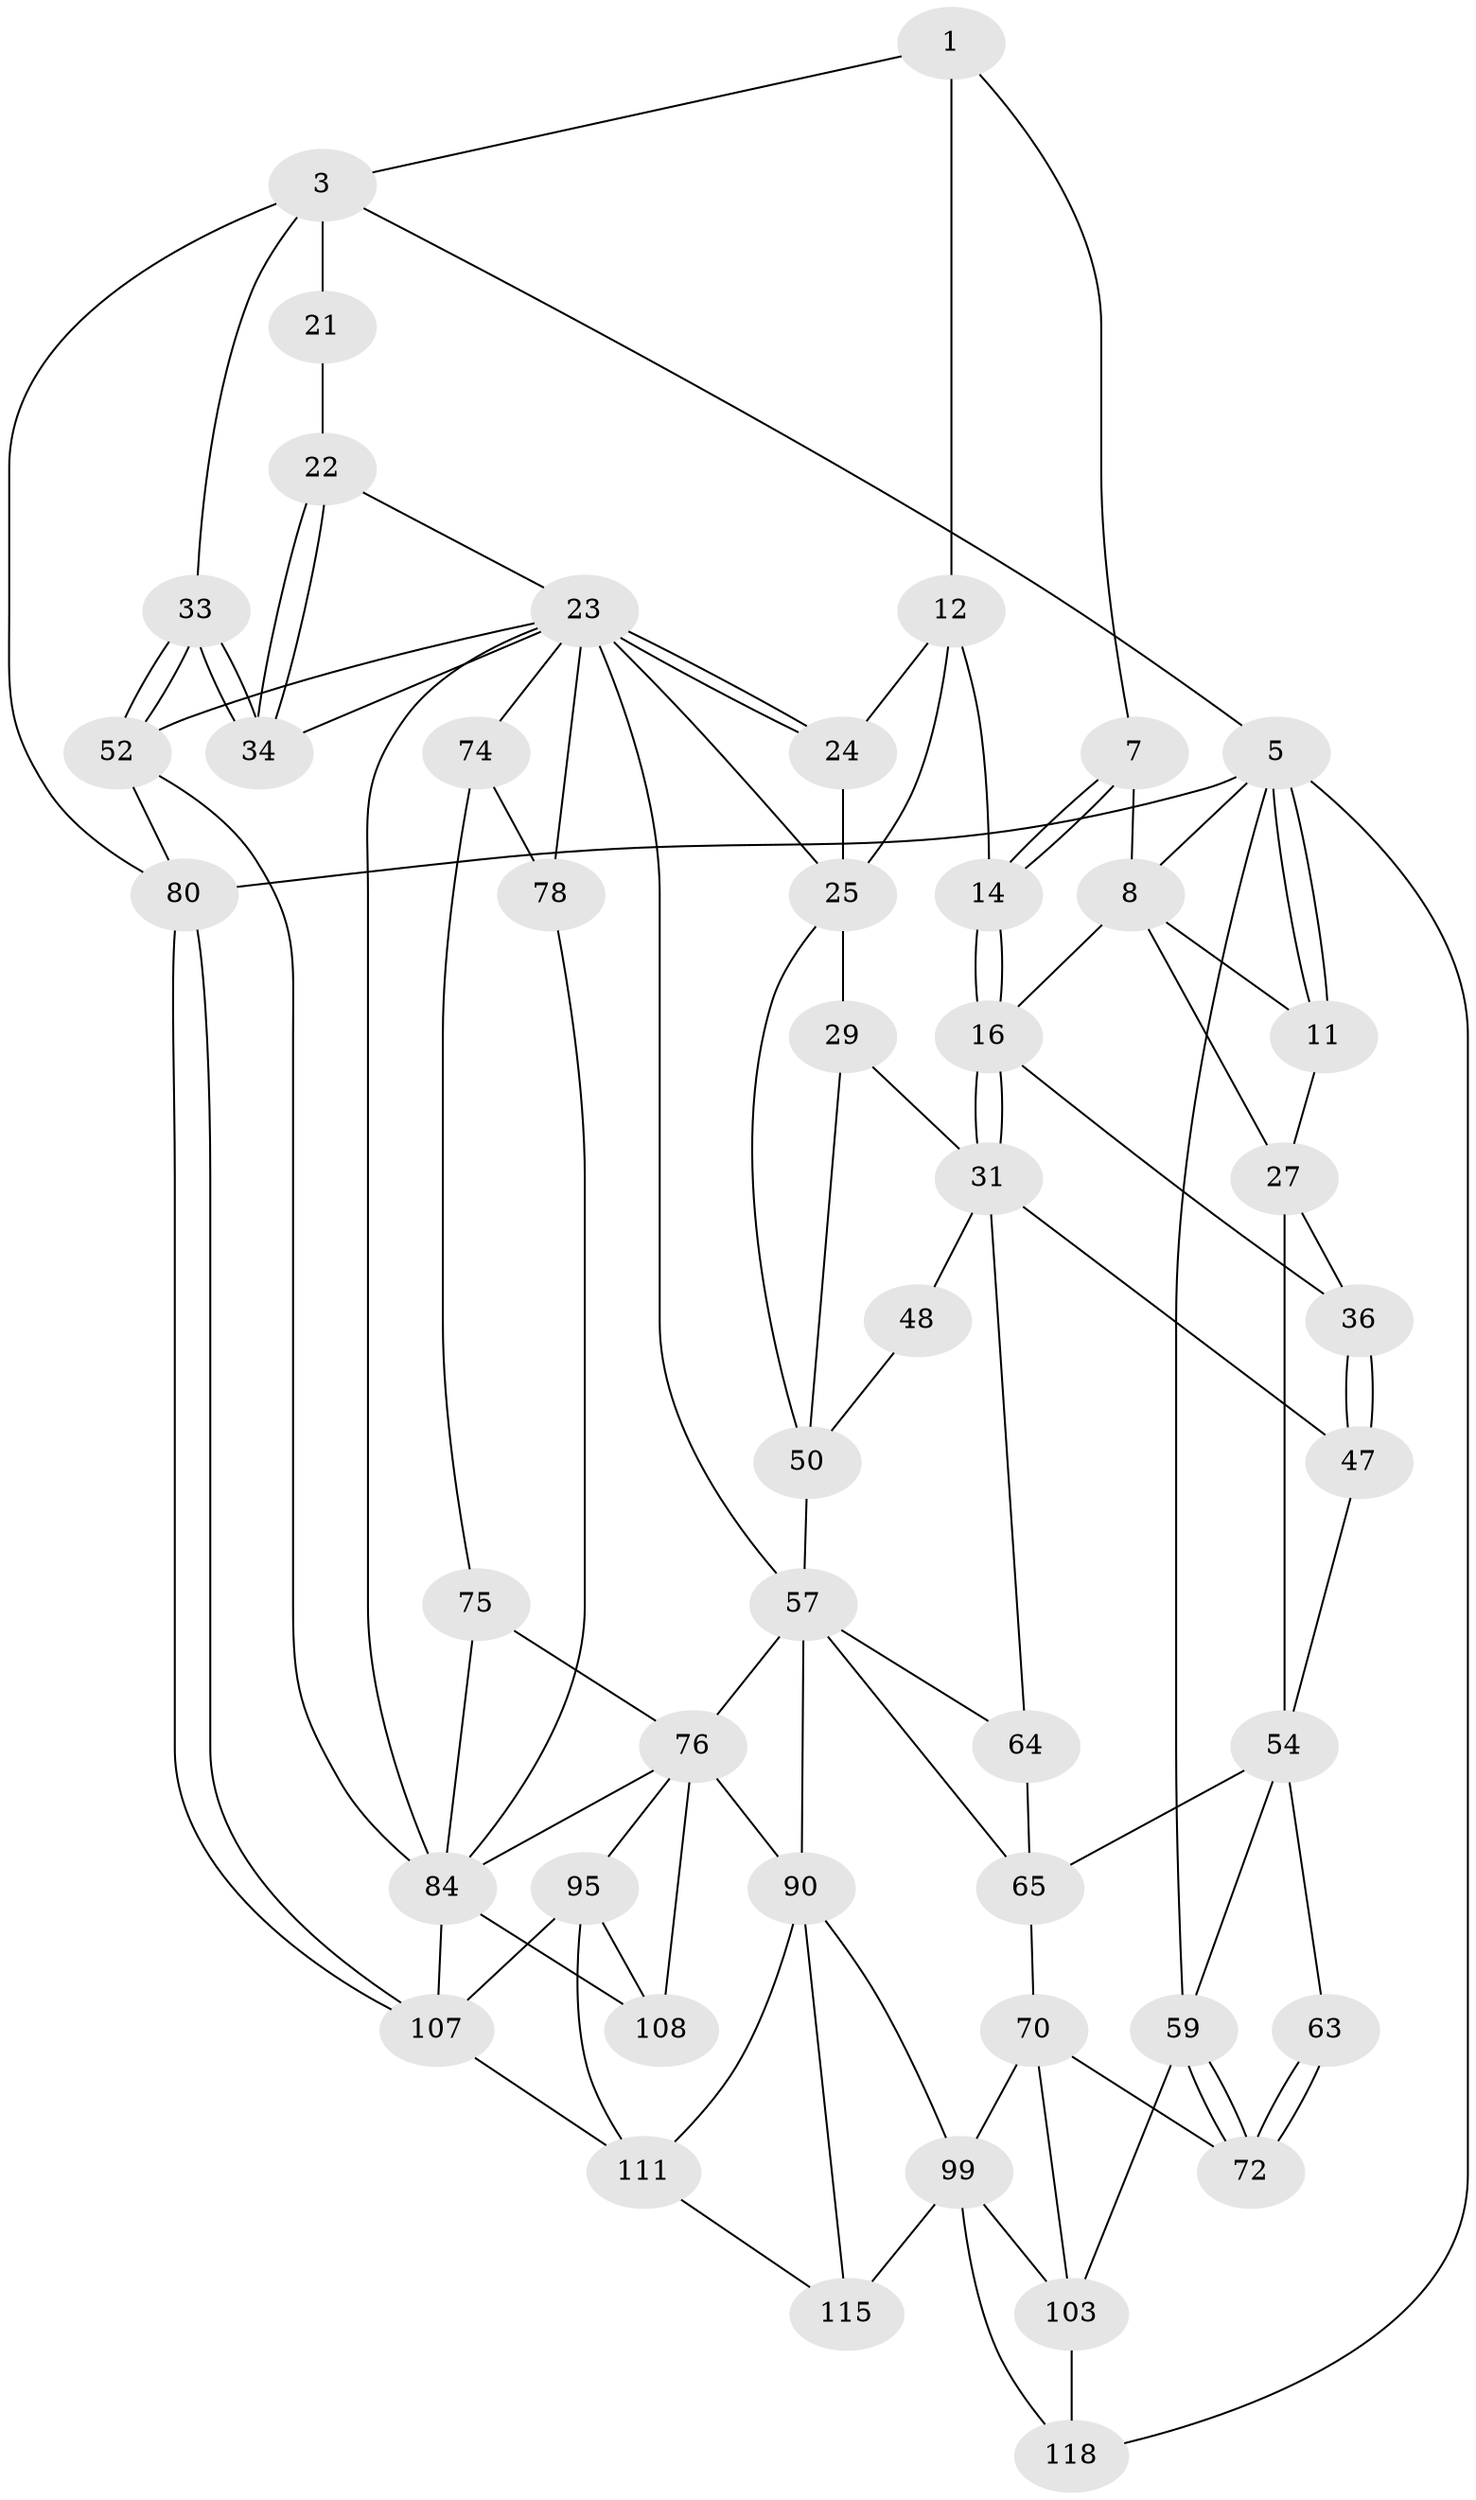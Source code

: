 // original degree distribution, {3: 0.03389830508474576, 6: 0.22033898305084745, 4: 0.2033898305084746, 5: 0.5423728813559322}
// Generated by graph-tools (version 1.1) at 2025/21/03/04/25 18:21:31]
// undirected, 47 vertices, 104 edges
graph export_dot {
graph [start="1"]
  node [color=gray90,style=filled];
  1 [pos="+0.3218259869112548+0",super="+2"];
  3 [pos="+1+0",super="+4+19"];
  5 [pos="+0+0",super="+61+6"];
  7 [pos="+0.28120178030555837+0.08639127080568604"];
  8 [pos="+0.25397226441355536+0.09831730365495112",super="+9"];
  11 [pos="+0+0"];
  12 [pos="+0.5461662861992879+0",super="+13+20"];
  14 [pos="+0.41102743557458715+0.09341050115518379"];
  16 [pos="+0.36930666343474633+0.17209309359244418",super="+17"];
  21 [pos="+0.9024246061648422+0.18319580799828314"];
  22 [pos="+0.8993644860320579+0.18827239841677537"];
  23 [pos="+0.7623660632534451+0.20108120474234378",super="+41"];
  24 [pos="+0.7595705260526138+0.19798640319449154"];
  25 [pos="+0.6876600863937875+0.1880211159438991",super="+26+40"];
  27 [pos="+0.17532838460910666+0.22298298919495643",super="+37+28"];
  29 [pos="+0.516148222805661+0.2589979319996457",super="+30"];
  31 [pos="+0.4104786073555289+0.2720512484824419",super="+38"];
  33 [pos="+1+0.3651198025966326"];
  34 [pos="+0.9011545930235195+0.25751322038487634"];
  36 [pos="+0.20783158672533705+0.3389672194624339"];
  47 [pos="+0.2647312212782521+0.4430752000287791"];
  48 [pos="+0.4154213126160829+0.4750201659456239"];
  50 [pos="+0.5016424800070769+0.37689289750427",super="+51"];
  52 [pos="+1+0.45374299764975007",super="+81"];
  54 [pos="+0.05059165067376584+0.40793851426940875",super="+56+55"];
  57 [pos="+0.48382430161368456+0.527643619677477",super="+66"];
  59 [pos="+0+0.718329573330409",super="+60"];
  63 [pos="+0.04965196480391495+0.570382075093591"];
  64 [pos="+0.25810381936492743+0.4939714329733987"];
  65 [pos="+0.17004711076271686+0.563797088058585",super="+69"];
  70 [pos="+0.1914685631159402+0.7142689313208169",super="+71"];
  72 [pos="+0+0.7160948118282613"];
  74 [pos="+0.7255210977599857+0.6337601715517791"];
  75 [pos="+0.7076296414298678+0.6586151960832038"];
  76 [pos="+0.6173129403026749+0.6881541581067695",super="+88"];
  78 [pos="+0.9095106888488051+0.6453372862722537",super="+79+82"];
  80 [pos="+1+1"];
  84 [pos="+0.9998443249725005+0.768838848061373",super="+85"];
  90 [pos="+0.45907020375243385+0.7418133138217544",super="+91+101"];
  95 [pos="+0.6241113354035537+0.8871390944394824",super="+96+110"];
  99 [pos="+0.27306733419037627+0.8693565060030976",super="+100+113"];
  103 [pos="+0.062320467515766254+0.8889338364166706",super="+106"];
  107 [pos="+1+1",super="+109"];
  108 [pos="+0.7669705340156794+0.9056418127392241"];
  111 [pos="+0.570118798865175+0.9563194649460561",super="+117"];
  115 [pos="+0.3894137541749346+1"];
  118 [pos="+0+1"];
  1 -- 7;
  1 -- 3;
  1 -- 12;
  3 -- 80;
  3 -- 33;
  3 -- 21 [weight=2];
  3 -- 5;
  5 -- 11;
  5 -- 11;
  5 -- 80;
  5 -- 59;
  5 -- 118;
  5 -- 8;
  7 -- 8;
  7 -- 14;
  7 -- 14;
  8 -- 27;
  8 -- 11;
  8 -- 16;
  11 -- 27;
  12 -- 14;
  12 -- 25;
  12 -- 24;
  14 -- 16;
  14 -- 16;
  16 -- 31 [weight=2];
  16 -- 31;
  16 -- 36;
  21 -- 22;
  22 -- 23;
  22 -- 34;
  22 -- 34;
  23 -- 24;
  23 -- 24;
  23 -- 34;
  23 -- 74;
  23 -- 78 [weight=2];
  23 -- 52;
  23 -- 84;
  23 -- 25;
  23 -- 57;
  24 -- 25;
  25 -- 29 [weight=2];
  25 -- 50;
  27 -- 36;
  27 -- 54 [weight=2];
  29 -- 50;
  29 -- 31;
  31 -- 48 [weight=2];
  31 -- 64;
  31 -- 47;
  33 -- 34;
  33 -- 34;
  33 -- 52;
  33 -- 52;
  36 -- 47;
  36 -- 47;
  47 -- 54;
  48 -- 50;
  50 -- 57;
  52 -- 80;
  52 -- 84;
  54 -- 65;
  54 -- 63 [weight=2];
  54 -- 59;
  57 -- 64;
  57 -- 76;
  57 -- 65;
  57 -- 90;
  59 -- 72;
  59 -- 72;
  59 -- 103;
  63 -- 72;
  63 -- 72;
  64 -- 65;
  65 -- 70;
  70 -- 72;
  70 -- 103;
  70 -- 99;
  74 -- 75;
  74 -- 78;
  75 -- 76;
  75 -- 84;
  76 -- 108;
  76 -- 90 [weight=2];
  76 -- 95 [weight=2];
  76 -- 84;
  78 -- 84;
  80 -- 107;
  80 -- 107;
  84 -- 108;
  84 -- 107;
  90 -- 99;
  90 -- 115;
  90 -- 111;
  95 -- 111;
  95 -- 107;
  95 -- 108;
  99 -- 115;
  99 -- 118;
  99 -- 103 [weight=2];
  103 -- 118;
  107 -- 111;
  111 -- 115;
}

